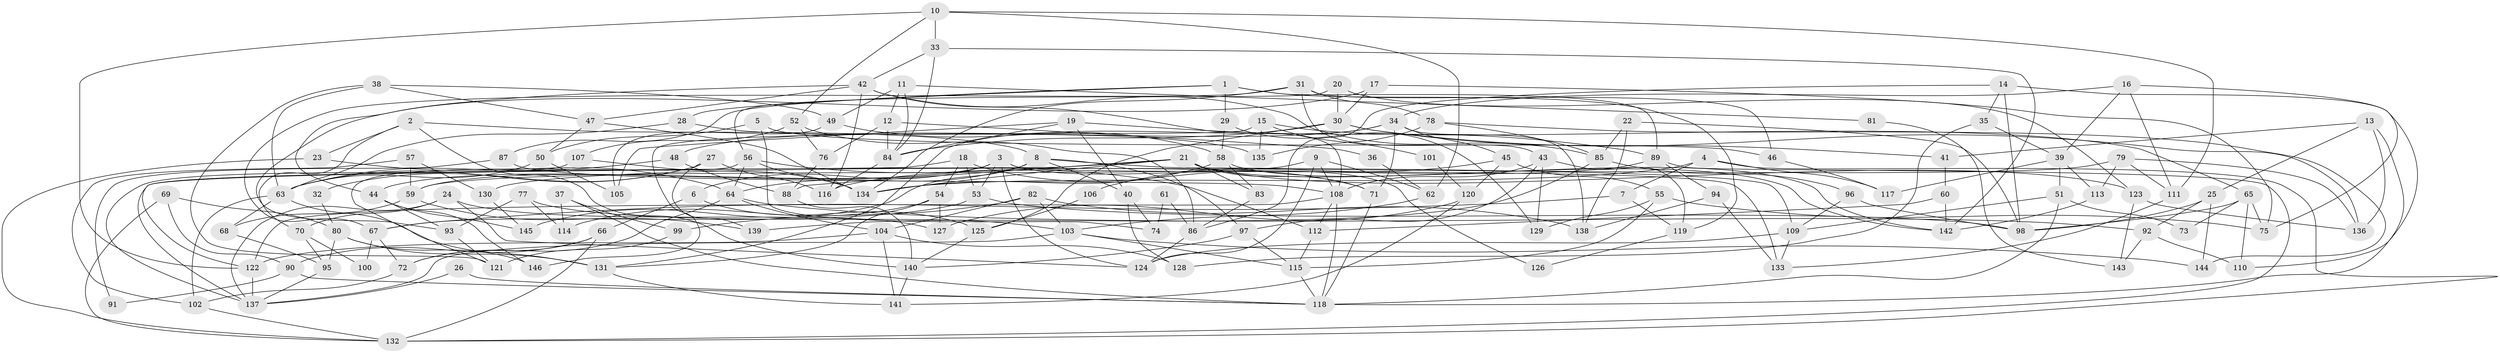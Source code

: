 // Generated by graph-tools (version 1.1) at 2025/11/02/27/25 16:11:18]
// undirected, 146 vertices, 292 edges
graph export_dot {
graph [start="1"]
  node [color=gray90,style=filled];
  1;
  2;
  3;
  4;
  5;
  6;
  7;
  8;
  9;
  10;
  11;
  12;
  13;
  14;
  15;
  16;
  17;
  18;
  19;
  20;
  21;
  22;
  23;
  24;
  25;
  26;
  27;
  28;
  29;
  30;
  31;
  32;
  33;
  34;
  35;
  36;
  37;
  38;
  39;
  40;
  41;
  42;
  43;
  44;
  45;
  46;
  47;
  48;
  49;
  50;
  51;
  52;
  53;
  54;
  55;
  56;
  57;
  58;
  59;
  60;
  61;
  62;
  63;
  64;
  65;
  66;
  67;
  68;
  69;
  70;
  71;
  72;
  73;
  74;
  75;
  76;
  77;
  78;
  79;
  80;
  81;
  82;
  83;
  84;
  85;
  86;
  87;
  88;
  89;
  90;
  91;
  92;
  93;
  94;
  95;
  96;
  97;
  98;
  99;
  100;
  101;
  102;
  103;
  104;
  105;
  106;
  107;
  108;
  109;
  110;
  111;
  112;
  113;
  114;
  115;
  116;
  117;
  118;
  119;
  120;
  121;
  122;
  123;
  124;
  125;
  126;
  127;
  128;
  129;
  130;
  131;
  132;
  133;
  134;
  135;
  136;
  137;
  138;
  139;
  140;
  141;
  142;
  143;
  144;
  145;
  146;
  1 -- 28;
  1 -- 89;
  1 -- 29;
  1 -- 87;
  1 -- 119;
  2 -- 23;
  2 -- 8;
  2 -- 70;
  2 -- 140;
  3 -- 59;
  3 -- 124;
  3 -- 6;
  3 -- 44;
  3 -- 53;
  3 -- 126;
  3 -- 133;
  4 -- 132;
  4 -- 134;
  4 -- 7;
  4 -- 117;
  5 -- 50;
  5 -- 46;
  5 -- 74;
  6 -- 66;
  6 -- 125;
  7 -- 67;
  7 -- 119;
  8 -- 109;
  8 -- 97;
  8 -- 40;
  8 -- 64;
  8 -- 145;
  9 -- 124;
  9 -- 62;
  9 -- 59;
  9 -- 108;
  10 -- 111;
  10 -- 33;
  10 -- 52;
  10 -- 62;
  10 -- 122;
  11 -- 49;
  11 -- 84;
  11 -- 12;
  11 -- 81;
  12 -- 76;
  12 -- 36;
  12 -- 84;
  13 -- 136;
  13 -- 118;
  13 -- 25;
  13 -- 41;
  14 -- 86;
  14 -- 110;
  14 -- 35;
  14 -- 98;
  15 -- 146;
  15 -- 65;
  15 -- 101;
  15 -- 135;
  16 -- 111;
  16 -- 39;
  16 -- 34;
  16 -- 75;
  17 -- 30;
  17 -- 75;
  17 -- 93;
  18 -- 122;
  18 -- 53;
  18 -- 54;
  18 -- 71;
  19 -- 84;
  19 -- 89;
  19 -- 40;
  19 -- 105;
  20 -- 30;
  20 -- 56;
  20 -- 123;
  21 -- 71;
  21 -- 134;
  21 -- 83;
  21 -- 88;
  21 -- 123;
  21 -- 137;
  21 -- 142;
  22 -- 138;
  22 -- 98;
  22 -- 85;
  23 -- 132;
  23 -- 64;
  24 -- 137;
  24 -- 124;
  24 -- 70;
  24 -- 127;
  25 -- 98;
  25 -- 92;
  25 -- 144;
  26 -- 118;
  26 -- 137;
  27 -- 63;
  27 -- 116;
  27 -- 32;
  27 -- 139;
  28 -- 135;
  28 -- 63;
  29 -- 129;
  29 -- 58;
  30 -- 41;
  30 -- 84;
  30 -- 125;
  30 -- 136;
  31 -- 43;
  31 -- 78;
  31 -- 46;
  31 -- 67;
  31 -- 134;
  32 -- 80;
  33 -- 42;
  33 -- 142;
  33 -- 84;
  34 -- 48;
  34 -- 45;
  34 -- 71;
  34 -- 131;
  34 -- 138;
  35 -- 128;
  35 -- 39;
  36 -- 62;
  37 -- 118;
  37 -- 99;
  37 -- 114;
  38 -- 63;
  38 -- 49;
  38 -- 47;
  38 -- 121;
  39 -- 113;
  39 -- 51;
  39 -- 117;
  40 -- 74;
  40 -- 128;
  41 -- 60;
  42 -- 44;
  42 -- 47;
  42 -- 85;
  42 -- 108;
  42 -- 116;
  43 -- 108;
  43 -- 119;
  43 -- 97;
  43 -- 129;
  44 -- 93;
  44 -- 145;
  44 -- 146;
  45 -- 120;
  45 -- 55;
  45 -- 106;
  46 -- 117;
  47 -- 134;
  47 -- 50;
  48 -- 88;
  48 -- 63;
  49 -- 58;
  49 -- 105;
  50 -- 63;
  50 -- 105;
  51 -- 118;
  51 -- 73;
  51 -- 109;
  52 -- 107;
  52 -- 76;
  52 -- 86;
  53 -- 67;
  53 -- 98;
  54 -- 131;
  54 -- 114;
  54 -- 127;
  55 -- 115;
  55 -- 75;
  55 -- 129;
  56 -- 121;
  56 -- 112;
  56 -- 64;
  56 -- 134;
  57 -- 59;
  57 -- 102;
  57 -- 130;
  58 -- 134;
  58 -- 83;
  58 -- 142;
  59 -- 139;
  59 -- 68;
  60 -- 142;
  60 -- 112;
  61 -- 74;
  61 -- 86;
  62 -- 103;
  63 -- 131;
  63 -- 68;
  63 -- 102;
  64 -- 72;
  64 -- 92;
  64 -- 104;
  65 -- 98;
  65 -- 75;
  65 -- 73;
  65 -- 110;
  66 -- 72;
  66 -- 90;
  66 -- 132;
  67 -- 72;
  67 -- 100;
  68 -- 95;
  69 -- 132;
  69 -- 80;
  69 -- 90;
  70 -- 95;
  70 -- 100;
  71 -- 118;
  72 -- 102;
  76 -- 88;
  77 -- 114;
  77 -- 103;
  77 -- 93;
  78 -- 144;
  78 -- 85;
  78 -- 135;
  79 -- 130;
  79 -- 136;
  79 -- 111;
  79 -- 113;
  80 -- 131;
  80 -- 95;
  80 -- 146;
  81 -- 143;
  82 -- 104;
  82 -- 103;
  82 -- 99;
  82 -- 138;
  83 -- 86;
  84 -- 116;
  85 -- 96;
  85 -- 139;
  86 -- 124;
  87 -- 108;
  87 -- 91;
  88 -- 140;
  89 -- 116;
  89 -- 94;
  89 -- 132;
  90 -- 118;
  90 -- 91;
  92 -- 110;
  92 -- 143;
  93 -- 121;
  94 -- 138;
  94 -- 133;
  95 -- 137;
  96 -- 98;
  96 -- 109;
  97 -- 140;
  97 -- 115;
  99 -- 121;
  101 -- 120;
  102 -- 132;
  103 -- 137;
  103 -- 115;
  103 -- 144;
  104 -- 122;
  104 -- 128;
  104 -- 141;
  106 -- 125;
  107 -- 134;
  107 -- 137;
  108 -- 112;
  108 -- 118;
  108 -- 122;
  109 -- 124;
  109 -- 133;
  111 -- 133;
  112 -- 115;
  113 -- 142;
  115 -- 118;
  119 -- 126;
  120 -- 141;
  120 -- 127;
  122 -- 137;
  123 -- 136;
  123 -- 143;
  125 -- 140;
  130 -- 145;
  131 -- 141;
  140 -- 141;
}
